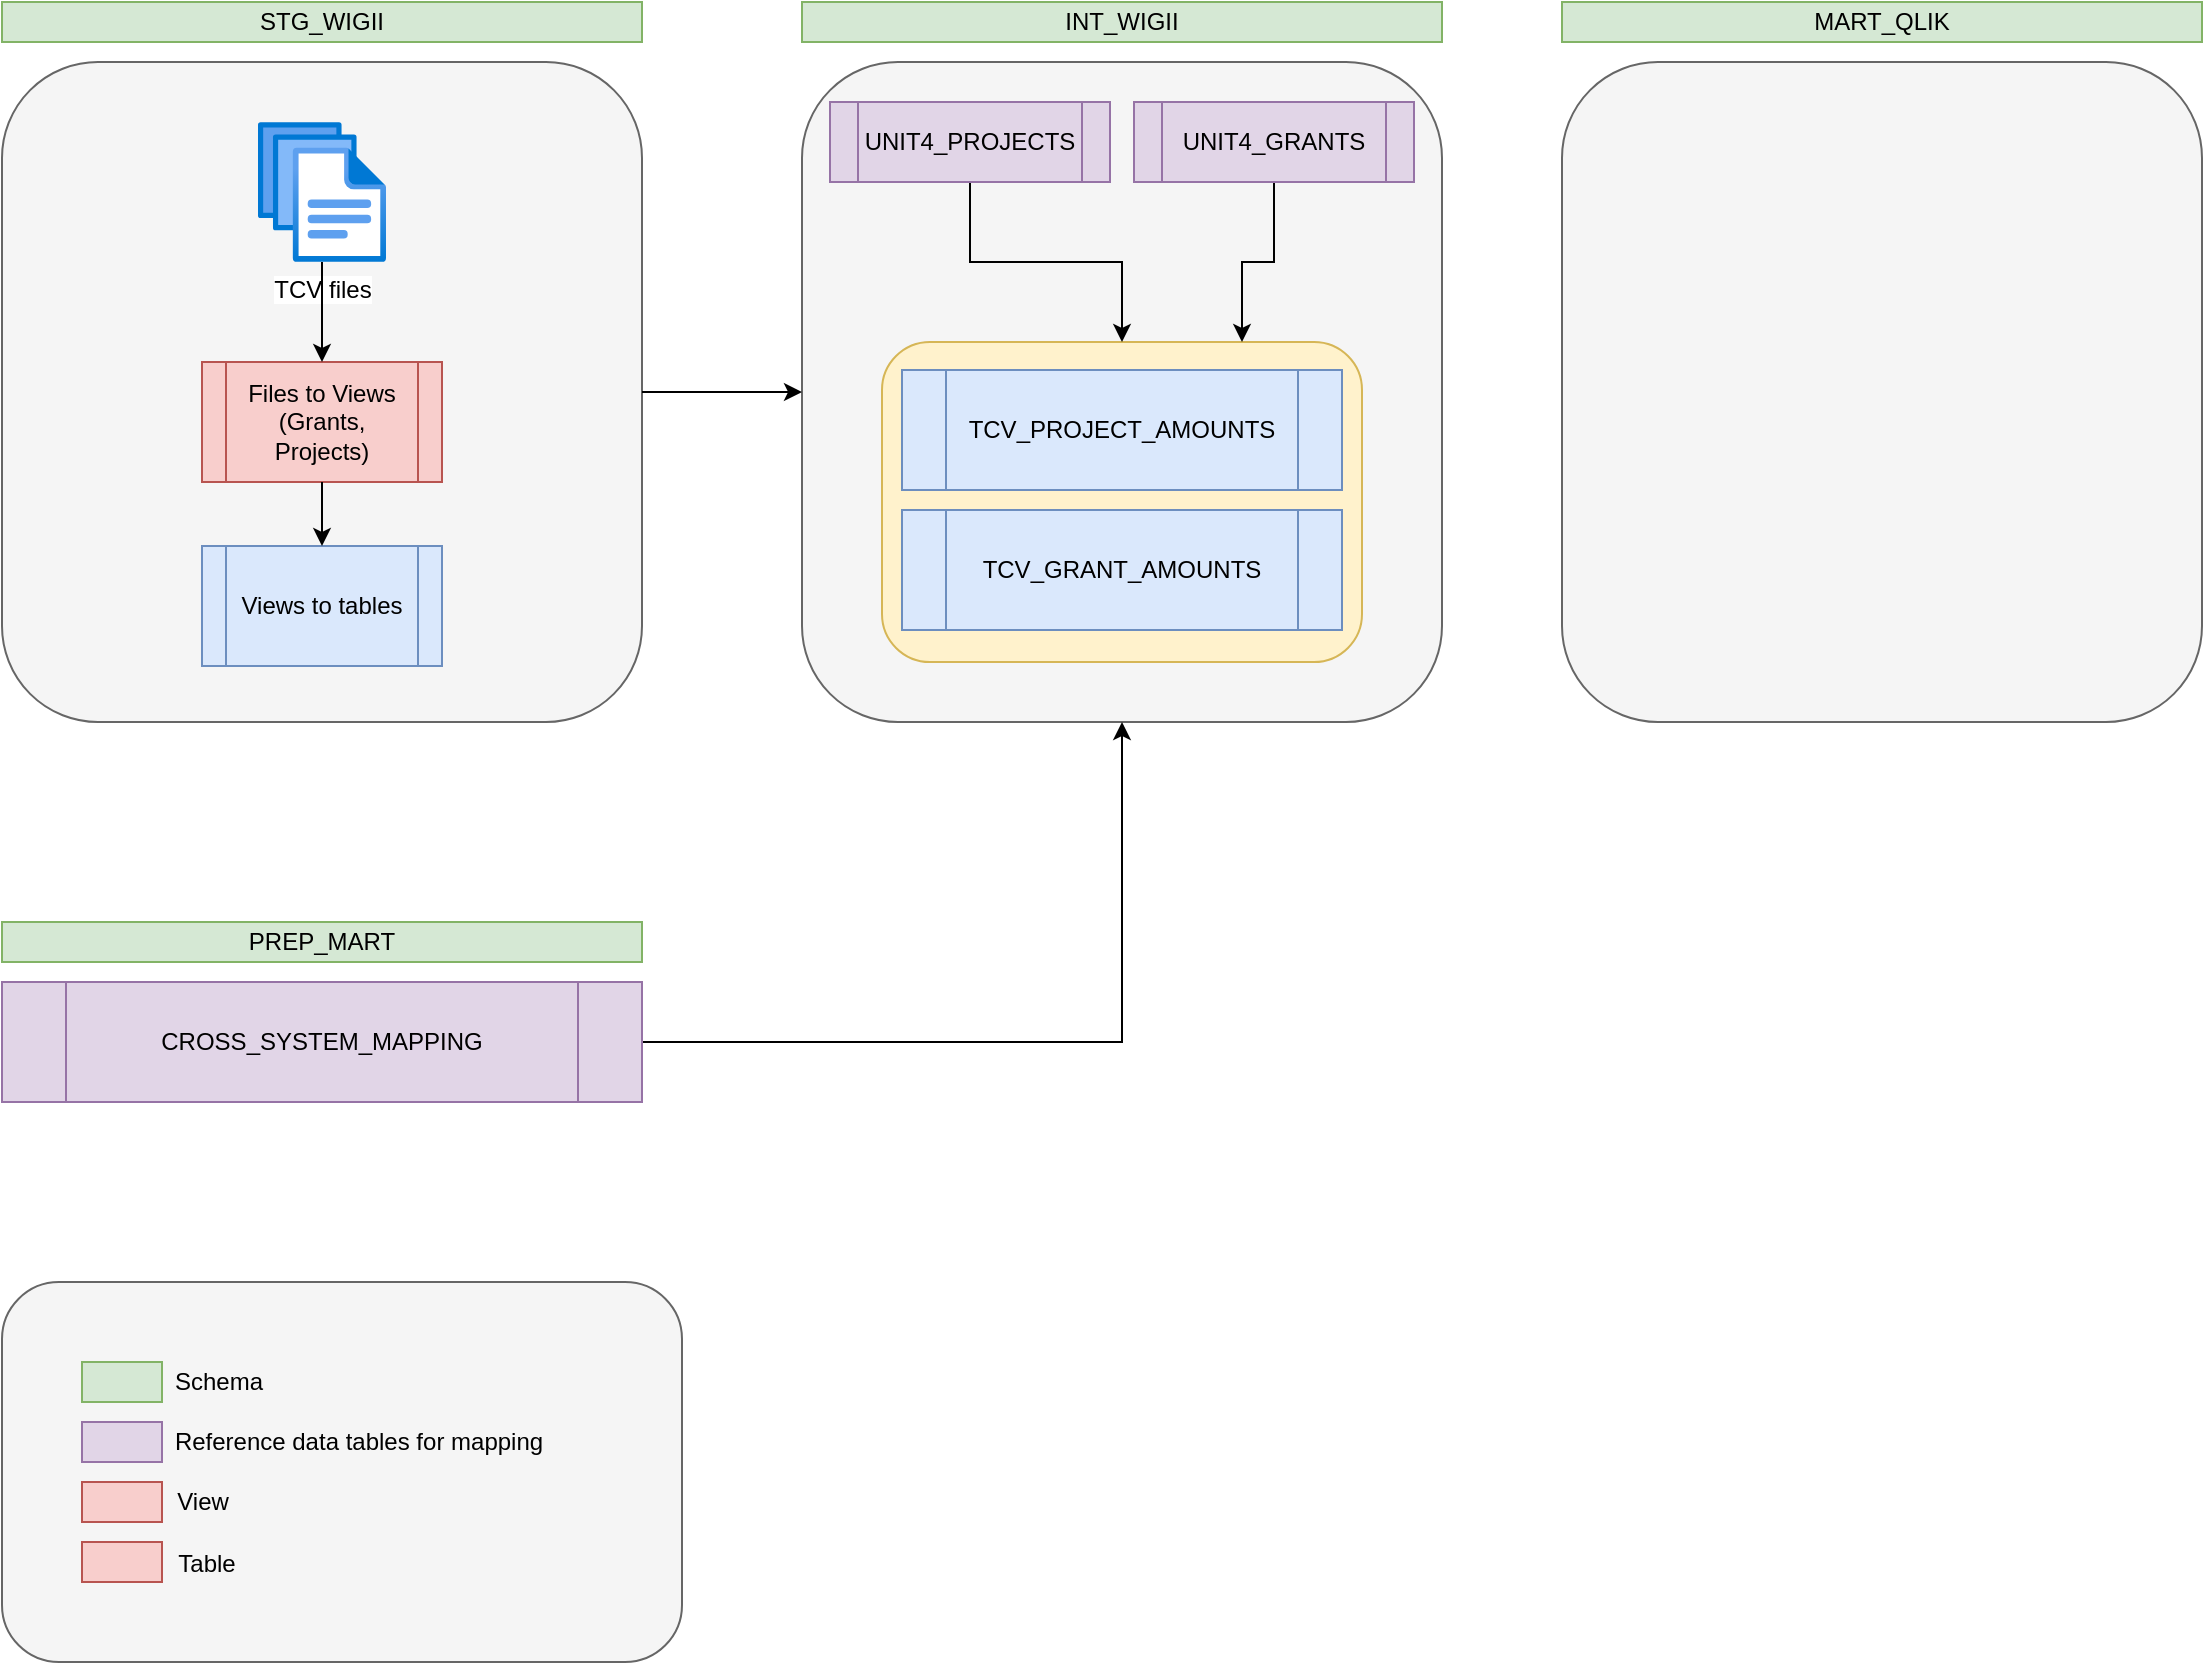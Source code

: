 <mxfile version="23.1.5" type="github">
  <diagram name="Page-1" id="tx0ZSasylgS0VYEFcyAk">
    <mxGraphModel dx="1221" dy="652" grid="1" gridSize="10" guides="1" tooltips="1" connect="1" arrows="1" fold="1" page="1" pageScale="1" pageWidth="850" pageHeight="1100" math="0" shadow="0">
      <root>
        <mxCell id="0" />
        <mxCell id="1" parent="0" />
        <mxCell id="DCkVUt0v6EoK44R7vrcz-13" value="" style="rounded=1;whiteSpace=wrap;html=1;fillColor=#f5f5f5;fontColor=#333333;strokeColor=#666666;fontSize=11;" parent="1" vertex="1">
          <mxGeometry x="480" y="120" width="320" height="330" as="geometry" />
        </mxCell>
        <mxCell id="DCkVUt0v6EoK44R7vrcz-30" value="" style="rounded=1;whiteSpace=wrap;html=1;fontSize=12;fillColor=#fff2cc;strokeColor=#d6b656;" parent="1" vertex="1">
          <mxGeometry x="520" y="260" width="240" height="160" as="geometry" />
        </mxCell>
        <mxCell id="DCkVUt0v6EoK44R7vrcz-22" value="" style="group" parent="1" vertex="1" connectable="0">
          <mxGeometry x="80" y="90" width="320" height="360" as="geometry" />
        </mxCell>
        <mxCell id="DCkVUt0v6EoK44R7vrcz-8" value="STG_WIGII" style="rounded=0;whiteSpace=wrap;html=1;fillColor=#d5e8d4;strokeColor=#82b366;" parent="DCkVUt0v6EoK44R7vrcz-22" vertex="1">
          <mxGeometry width="320" height="20" as="geometry" />
        </mxCell>
        <mxCell id="DCkVUt0v6EoK44R7vrcz-1" value="" style="rounded=1;whiteSpace=wrap;html=1;fillColor=#f5f5f5;fontColor=#333333;strokeColor=#666666;" parent="DCkVUt0v6EoK44R7vrcz-22" vertex="1">
          <mxGeometry y="30" width="320" height="330" as="geometry" />
        </mxCell>
        <mxCell id="DCkVUt0v6EoK44R7vrcz-20" style="edgeStyle=orthogonalEdgeStyle;rounded=0;orthogonalLoop=1;jettySize=auto;html=1;entryX=0;entryY=0.5;entryDx=0;entryDy=0;" parent="1" source="DCkVUt0v6EoK44R7vrcz-1" target="DCkVUt0v6EoK44R7vrcz-13" edge="1">
          <mxGeometry relative="1" as="geometry" />
        </mxCell>
        <mxCell id="DCkVUt0v6EoK44R7vrcz-3" value="TCV files" style="image;aspect=fixed;html=1;points=[];align=center;fontSize=12;image=img/lib/azure2/general/Files.svg;" parent="1" vertex="1">
          <mxGeometry x="208" y="150" width="64" height="70" as="geometry" />
        </mxCell>
        <mxCell id="DCkVUt0v6EoK44R7vrcz-4" value="Files to Views&lt;br&gt;(Grants, Projects)" style="shape=process;whiteSpace=wrap;html=1;backgroundOutline=1;fillColor=#f8cecc;strokeColor=#b85450;" parent="1" vertex="1">
          <mxGeometry x="180" y="270" width="120" height="60" as="geometry" />
        </mxCell>
        <mxCell id="DCkVUt0v6EoK44R7vrcz-5" style="edgeStyle=orthogonalEdgeStyle;rounded=0;orthogonalLoop=1;jettySize=auto;html=1;" parent="1" source="DCkVUt0v6EoK44R7vrcz-3" target="DCkVUt0v6EoK44R7vrcz-4" edge="1">
          <mxGeometry relative="1" as="geometry" />
        </mxCell>
        <mxCell id="DCkVUt0v6EoK44R7vrcz-6" value="Views to tables" style="shape=process;whiteSpace=wrap;html=1;backgroundOutline=1;fillColor=#dae8fc;strokeColor=#6c8ebf;" parent="1" vertex="1">
          <mxGeometry x="180" y="362" width="120" height="60" as="geometry" />
        </mxCell>
        <mxCell id="DCkVUt0v6EoK44R7vrcz-7" style="edgeStyle=orthogonalEdgeStyle;rounded=0;orthogonalLoop=1;jettySize=auto;html=1;exitX=0.5;exitY=1;exitDx=0;exitDy=0;entryX=0.5;entryY=0;entryDx=0;entryDy=0;" parent="1" source="DCkVUt0v6EoK44R7vrcz-4" target="DCkVUt0v6EoK44R7vrcz-6" edge="1">
          <mxGeometry relative="1" as="geometry" />
        </mxCell>
        <mxCell id="DCkVUt0v6EoK44R7vrcz-14" value="INT_WIGII" style="rounded=0;whiteSpace=wrap;html=1;fillColor=#d5e8d4;strokeColor=#82b366;" parent="1" vertex="1">
          <mxGeometry x="480" y="90" width="320" height="20" as="geometry" />
        </mxCell>
        <mxCell id="DCkVUt0v6EoK44R7vrcz-21" value="TCV_PROJECT_AMOUNTS" style="shape=process;whiteSpace=wrap;html=1;backgroundOutline=1;fillColor=#dae8fc;strokeColor=#6c8ebf;" parent="1" vertex="1">
          <mxGeometry x="530" y="274" width="220" height="60" as="geometry" />
        </mxCell>
        <mxCell id="DCkVUt0v6EoK44R7vrcz-24" value="PREP_MART" style="rounded=0;whiteSpace=wrap;html=1;fillColor=#d5e8d4;strokeColor=#82b366;" parent="1" vertex="1">
          <mxGeometry x="80" y="550" width="320" height="20" as="geometry" />
        </mxCell>
        <mxCell id="DCkVUt0v6EoK44R7vrcz-26" style="edgeStyle=orthogonalEdgeStyle;rounded=0;orthogonalLoop=1;jettySize=auto;html=1;entryX=0.5;entryY=1;entryDx=0;entryDy=0;" parent="1" source="DCkVUt0v6EoK44R7vrcz-25" target="DCkVUt0v6EoK44R7vrcz-13" edge="1">
          <mxGeometry relative="1" as="geometry" />
        </mxCell>
        <mxCell id="DCkVUt0v6EoK44R7vrcz-25" value="CROSS_SYSTEM_MAPPING" style="shape=process;whiteSpace=wrap;html=1;backgroundOutline=1;fillColor=#e1d5e7;strokeColor=#9673a6;" parent="1" vertex="1">
          <mxGeometry x="80" y="580" width="320" height="60" as="geometry" />
        </mxCell>
        <mxCell id="DCkVUt0v6EoK44R7vrcz-27" value="TCV_GRANT_AMOUNTS" style="shape=process;whiteSpace=wrap;html=1;backgroundOutline=1;fillColor=#dae8fc;strokeColor=#6c8ebf;" parent="1" vertex="1">
          <mxGeometry x="530" y="344" width="220" height="60" as="geometry" />
        </mxCell>
        <mxCell id="DCkVUt0v6EoK44R7vrcz-31" style="edgeStyle=orthogonalEdgeStyle;rounded=0;orthogonalLoop=1;jettySize=auto;html=1;" parent="1" source="DCkVUt0v6EoK44R7vrcz-28" target="DCkVUt0v6EoK44R7vrcz-30" edge="1">
          <mxGeometry relative="1" as="geometry" />
        </mxCell>
        <mxCell id="DCkVUt0v6EoK44R7vrcz-28" value="UNIT4_PROJECTS" style="shape=process;whiteSpace=wrap;html=1;backgroundOutline=1;fillColor=#e1d5e7;strokeColor=#9673a6;" parent="1" vertex="1">
          <mxGeometry x="494" y="140" width="140" height="40" as="geometry" />
        </mxCell>
        <mxCell id="wADUMNtW6X5DGOhFHKV9-1" value="" style="group" parent="1" vertex="1" connectable="0">
          <mxGeometry x="80" y="730" width="340" height="190" as="geometry" />
        </mxCell>
        <mxCell id="DCkVUt0v6EoK44R7vrcz-41" value="" style="rounded=1;whiteSpace=wrap;html=1;fillColor=#f5f5f5;fontColor=#333333;strokeColor=#666666;fontSize=11;" parent="wADUMNtW6X5DGOhFHKV9-1" vertex="1">
          <mxGeometry width="340" height="190" as="geometry" />
        </mxCell>
        <mxCell id="DCkVUt0v6EoK44R7vrcz-32" value="" style="rounded=0;whiteSpace=wrap;html=1;fillColor=#d5e8d4;strokeColor=#82b366;" parent="wADUMNtW6X5DGOhFHKV9-1" vertex="1">
          <mxGeometry x="40" y="40" width="40" height="20" as="geometry" />
        </mxCell>
        <mxCell id="DCkVUt0v6EoK44R7vrcz-33" value="" style="rounded=0;whiteSpace=wrap;html=1;fillColor=#e1d5e7;strokeColor=#9673a6;" parent="wADUMNtW6X5DGOhFHKV9-1" vertex="1">
          <mxGeometry x="40" y="70" width="40" height="20" as="geometry" />
        </mxCell>
        <mxCell id="DCkVUt0v6EoK44R7vrcz-34" value="Reference data tables for mapping" style="text;html=1;align=center;verticalAlign=middle;resizable=0;points=[];autosize=1;strokeColor=none;fillColor=none;" parent="wADUMNtW6X5DGOhFHKV9-1" vertex="1">
          <mxGeometry x="73" y="65" width="210" height="30" as="geometry" />
        </mxCell>
        <mxCell id="DCkVUt0v6EoK44R7vrcz-36" value="Schema" style="text;html=1;align=center;verticalAlign=middle;resizable=0;points=[];autosize=1;strokeColor=none;fillColor=none;" parent="wADUMNtW6X5DGOhFHKV9-1" vertex="1">
          <mxGeometry x="73" y="35" width="70" height="30" as="geometry" />
        </mxCell>
        <mxCell id="DCkVUt0v6EoK44R7vrcz-37" value="" style="rounded=0;whiteSpace=wrap;html=1;fillColor=#f8cecc;strokeColor=#b85450;" parent="wADUMNtW6X5DGOhFHKV9-1" vertex="1">
          <mxGeometry x="40" y="100" width="40" height="20" as="geometry" />
        </mxCell>
        <mxCell id="DCkVUt0v6EoK44R7vrcz-38" value="View" style="text;html=1;align=center;verticalAlign=middle;resizable=0;points=[];autosize=1;strokeColor=none;fillColor=none;" parent="wADUMNtW6X5DGOhFHKV9-1" vertex="1">
          <mxGeometry x="75" y="95" width="50" height="30" as="geometry" />
        </mxCell>
        <mxCell id="DCkVUt0v6EoK44R7vrcz-39" value="" style="rounded=0;whiteSpace=wrap;html=1;fillColor=#f8cecc;strokeColor=#b85450;" parent="wADUMNtW6X5DGOhFHKV9-1" vertex="1">
          <mxGeometry x="40" y="130" width="40" height="20" as="geometry" />
        </mxCell>
        <mxCell id="DCkVUt0v6EoK44R7vrcz-40" value="Table" style="text;html=1;align=center;verticalAlign=middle;resizable=0;points=[];autosize=1;strokeColor=none;fillColor=none;" parent="wADUMNtW6X5DGOhFHKV9-1" vertex="1">
          <mxGeometry x="77" y="126" width="50" height="30" as="geometry" />
        </mxCell>
        <mxCell id="aPMqWTr5O1vGScnix5pl-3" style="edgeStyle=orthogonalEdgeStyle;rounded=0;orthogonalLoop=1;jettySize=auto;html=1;entryX=0.75;entryY=0;entryDx=0;entryDy=0;" edge="1" parent="1" source="aPMqWTr5O1vGScnix5pl-2" target="DCkVUt0v6EoK44R7vrcz-30">
          <mxGeometry relative="1" as="geometry" />
        </mxCell>
        <mxCell id="aPMqWTr5O1vGScnix5pl-2" value="UNIT4_GRANTS" style="shape=process;whiteSpace=wrap;html=1;backgroundOutline=1;fillColor=#e1d5e7;strokeColor=#9673a6;" vertex="1" parent="1">
          <mxGeometry x="646" y="140" width="140" height="40" as="geometry" />
        </mxCell>
        <mxCell id="aPMqWTr5O1vGScnix5pl-4" value="" style="rounded=1;whiteSpace=wrap;html=1;fillColor=#f5f5f5;fontColor=#333333;strokeColor=#666666;fontSize=11;" vertex="1" parent="1">
          <mxGeometry x="860" y="120" width="320" height="330" as="geometry" />
        </mxCell>
        <mxCell id="aPMqWTr5O1vGScnix5pl-5" value="MART_QLIK" style="rounded=0;whiteSpace=wrap;html=1;fillColor=#d5e8d4;strokeColor=#82b366;" vertex="1" parent="1">
          <mxGeometry x="860" y="90" width="320" height="20" as="geometry" />
        </mxCell>
      </root>
    </mxGraphModel>
  </diagram>
</mxfile>
